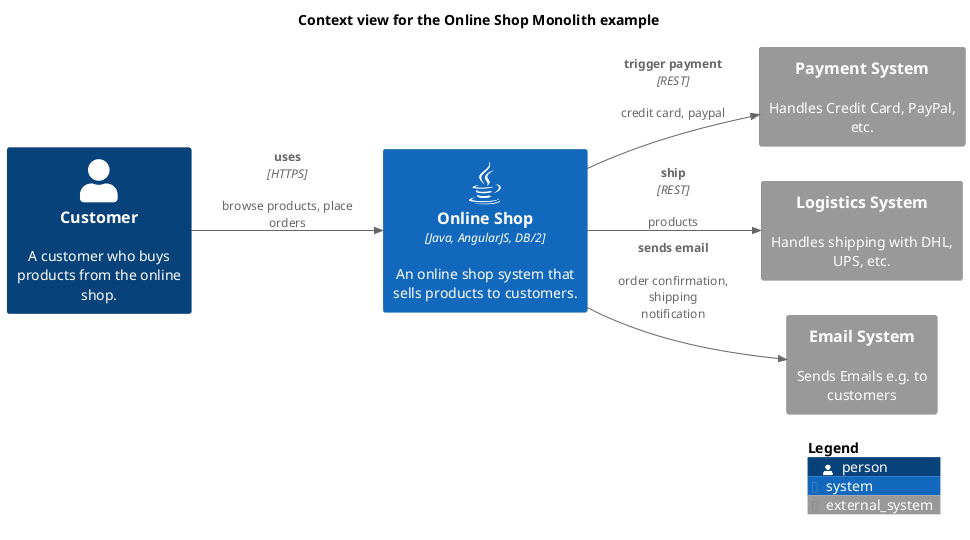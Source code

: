 @startuml context-view
!include <C4/C4_Context.puml>
!include <awslib14/AWSCommon>
!include <awslib14/AWSC4Integration>
!include <azure/AzureCommon>
!include <azure/AzureC4Integration>
!include <tupadr3/common>
!include <tupadr3/font-awesome-5/java>
!include <tupadr3/devicons2/angularjs>


LAYOUT_LEFT_RIGHT()




title Context view for the Online Shop Monolith example
Person(softwareDevelopment_architecture_example_monolith_customer, "Customer", $descr="A customer who buys products from the online shop.")
System_Ext(softwareDevelopment_architecture_example_monolith_paymentSystem, "Payment System", $descr="Handles Credit Card, PayPal, etc.")
System_Ext(softwareDevelopment_architecture_example_monolith_logisticsSystem, "Logistics System", $descr="Handles shipping with DHL, UPS, etc.")
System_Ext(softwareDevelopment_architecture_example_monolith_emailSystem, "Email System", $descr="Sends Emails e.g. to customers")
System(softwareDevelopment_architecture_example_monolith_onlineShopSystem, "Online Shop", $descr="An online shop system that sells products to customers.", $type="Java, AngularJS, DB/2", $sprite="java")
Rel(softwareDevelopment_architecture_example_monolith_onlineShopSystem, softwareDevelopment_architecture_example_monolith_emailSystem, "sends email", $descr="order confirmation, shipping notification")
Rel(softwareDevelopment_architecture_example_monolith_customer, softwareDevelopment_architecture_example_monolith_onlineShopSystem, "uses", $descr="browse products, place orders", $techn="HTTPS")
Rel(softwareDevelopment_architecture_example_monolith_onlineShopSystem, softwareDevelopment_architecture_example_monolith_logisticsSystem, "ship", $descr="products", $techn="REST")
Rel(softwareDevelopment_architecture_example_monolith_onlineShopSystem, softwareDevelopment_architecture_example_monolith_paymentSystem, "trigger payment", $descr="credit card, paypal", $techn="REST")
SHOW_LEGEND()
@enduml
